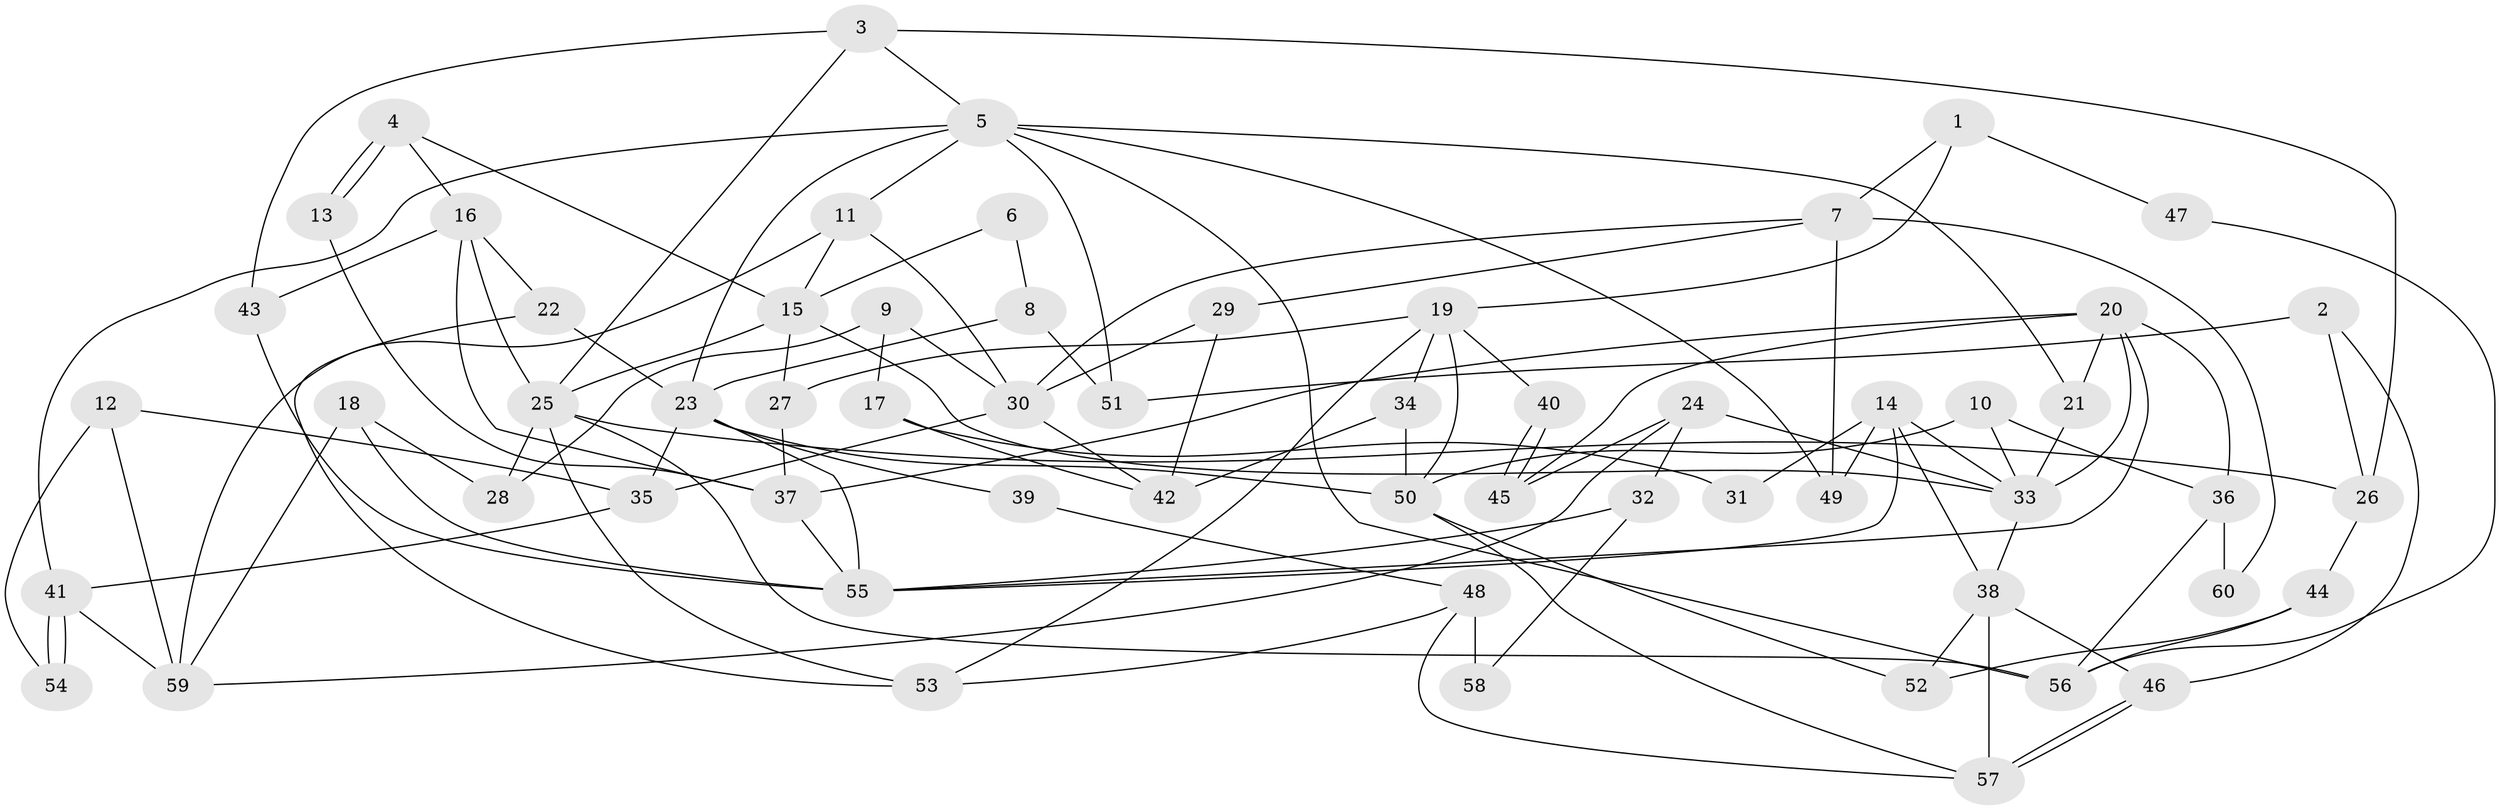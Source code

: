 // coarse degree distribution, {3: 0.3611111111111111, 5: 0.1111111111111111, 12: 0.027777777777777776, 2: 0.08333333333333333, 4: 0.1388888888888889, 8: 0.05555555555555555, 9: 0.027777777777777776, 6: 0.08333333333333333, 7: 0.1111111111111111}
// Generated by graph-tools (version 1.1) at 2025/41/03/06/25 10:41:53]
// undirected, 60 vertices, 120 edges
graph export_dot {
graph [start="1"]
  node [color=gray90,style=filled];
  1;
  2;
  3;
  4;
  5;
  6;
  7;
  8;
  9;
  10;
  11;
  12;
  13;
  14;
  15;
  16;
  17;
  18;
  19;
  20;
  21;
  22;
  23;
  24;
  25;
  26;
  27;
  28;
  29;
  30;
  31;
  32;
  33;
  34;
  35;
  36;
  37;
  38;
  39;
  40;
  41;
  42;
  43;
  44;
  45;
  46;
  47;
  48;
  49;
  50;
  51;
  52;
  53;
  54;
  55;
  56;
  57;
  58;
  59;
  60;
  1 -- 7;
  1 -- 19;
  1 -- 47;
  2 -- 26;
  2 -- 46;
  2 -- 51;
  3 -- 25;
  3 -- 43;
  3 -- 5;
  3 -- 26;
  4 -- 13;
  4 -- 13;
  4 -- 15;
  4 -- 16;
  5 -- 23;
  5 -- 11;
  5 -- 21;
  5 -- 41;
  5 -- 49;
  5 -- 51;
  5 -- 56;
  6 -- 8;
  6 -- 15;
  7 -- 30;
  7 -- 49;
  7 -- 29;
  7 -- 60;
  8 -- 51;
  8 -- 23;
  9 -- 30;
  9 -- 28;
  9 -- 17;
  10 -- 33;
  10 -- 36;
  10 -- 50;
  11 -- 15;
  11 -- 30;
  11 -- 59;
  12 -- 59;
  12 -- 35;
  12 -- 54;
  13 -- 37;
  14 -- 33;
  14 -- 55;
  14 -- 31;
  14 -- 38;
  14 -- 49;
  15 -- 33;
  15 -- 25;
  15 -- 27;
  16 -- 25;
  16 -- 22;
  16 -- 37;
  16 -- 43;
  17 -- 42;
  17 -- 31;
  18 -- 55;
  18 -- 59;
  18 -- 28;
  19 -- 27;
  19 -- 50;
  19 -- 34;
  19 -- 40;
  19 -- 53;
  20 -- 21;
  20 -- 45;
  20 -- 33;
  20 -- 36;
  20 -- 37;
  20 -- 55;
  21 -- 33;
  22 -- 23;
  22 -- 53;
  23 -- 50;
  23 -- 55;
  23 -- 35;
  23 -- 39;
  24 -- 59;
  24 -- 33;
  24 -- 32;
  24 -- 45;
  25 -- 26;
  25 -- 53;
  25 -- 28;
  25 -- 56;
  26 -- 44;
  27 -- 37;
  29 -- 30;
  29 -- 42;
  30 -- 35;
  30 -- 42;
  32 -- 55;
  32 -- 58;
  33 -- 38;
  34 -- 42;
  34 -- 50;
  35 -- 41;
  36 -- 56;
  36 -- 60;
  37 -- 55;
  38 -- 57;
  38 -- 46;
  38 -- 52;
  39 -- 48;
  40 -- 45;
  40 -- 45;
  41 -- 54;
  41 -- 54;
  41 -- 59;
  43 -- 55;
  44 -- 56;
  44 -- 52;
  46 -- 57;
  46 -- 57;
  47 -- 56;
  48 -- 53;
  48 -- 57;
  48 -- 58;
  50 -- 52;
  50 -- 57;
}

